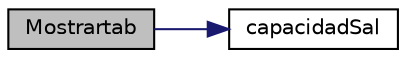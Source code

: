 digraph "Mostrartab"
{
 // LATEX_PDF_SIZE
  edge [fontname="Helvetica",fontsize="10",labelfontname="Helvetica",labelfontsize="10"];
  node [fontname="Helvetica",fontsize="10",shape=record];
  rankdir="LR";
  Node1 [label="Mostrartab",height=0.2,width=0.4,color="black", fillcolor="grey75", style="filled", fontcolor="black",tooltip="Nos muestra la tabla."];
  Node1 -> Node2 [color="midnightblue",fontsize="10",style="solid",fontname="Helvetica"];
  Node2 [label="capacidadSal",height=0.2,width=0.4,color="black", fillcolor="white", style="filled",URL="$_linea__de__espera___8c.html#ac989fda65620421a04c081bd27cf619e",tooltip="Es la capacidad saliente."];
}
